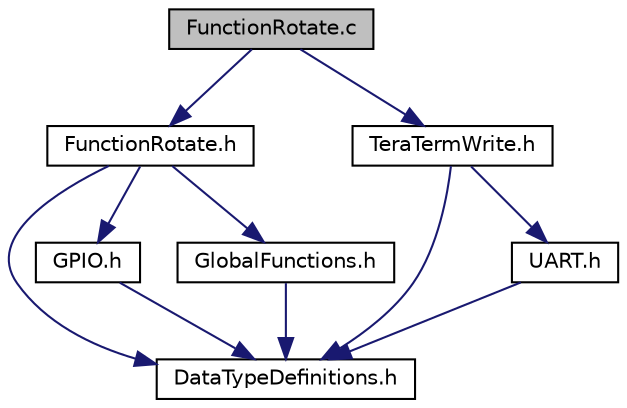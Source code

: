 digraph "FunctionRotate.c"
{
  edge [fontname="Helvetica",fontsize="10",labelfontname="Helvetica",labelfontsize="10"];
  node [fontname="Helvetica",fontsize="10",shape=record];
  Node0 [label="FunctionRotate.c",height=0.2,width=0.4,color="black", fillcolor="grey75", style="filled", fontcolor="black"];
  Node0 -> Node1 [color="midnightblue",fontsize="10",style="solid",fontname="Helvetica"];
  Node1 [label="FunctionRotate.h",height=0.2,width=0.4,color="black", fillcolor="white", style="filled",URL="$_function_rotate_8h.html"];
  Node1 -> Node2 [color="midnightblue",fontsize="10",style="solid",fontname="Helvetica"];
  Node2 [label="DataTypeDefinitions.h",height=0.2,width=0.4,color="black", fillcolor="white", style="filled",URL="$_data_type_definitions_8h.html"];
  Node1 -> Node3 [color="midnightblue",fontsize="10",style="solid",fontname="Helvetica"];
  Node3 [label="GPIO.h",height=0.2,width=0.4,color="black", fillcolor="white", style="filled",URL="$_g_p_i_o_8h.html",tooltip="This is the header file for the GPIO device driver for Kinetis K64. It contains all configuration fun..."];
  Node3 -> Node2 [color="midnightblue",fontsize="10",style="solid",fontname="Helvetica"];
  Node1 -> Node4 [color="midnightblue",fontsize="10",style="solid",fontname="Helvetica"];
  Node4 [label="GlobalFunctions.h",height=0.2,width=0.4,color="black", fillcolor="white", style="filled",URL="$_global_functions_8h.html"];
  Node4 -> Node2 [color="midnightblue",fontsize="10",style="solid",fontname="Helvetica"];
  Node0 -> Node5 [color="midnightblue",fontsize="10",style="solid",fontname="Helvetica"];
  Node5 [label="TeraTermWrite.h",height=0.2,width=0.4,color="black", fillcolor="white", style="filled",URL="$_tera_term_write_8h.html"];
  Node5 -> Node6 [color="midnightblue",fontsize="10",style="solid",fontname="Helvetica"];
  Node6 [label="UART.h",height=0.2,width=0.4,color="black", fillcolor="white", style="filled",URL="$_u_a_r_t_8h.html",tooltip="This is the header file for the UART device driver. It contains the macros and function definition..."];
  Node6 -> Node2 [color="midnightblue",fontsize="10",style="solid",fontname="Helvetica"];
  Node5 -> Node2 [color="midnightblue",fontsize="10",style="solid",fontname="Helvetica"];
}
